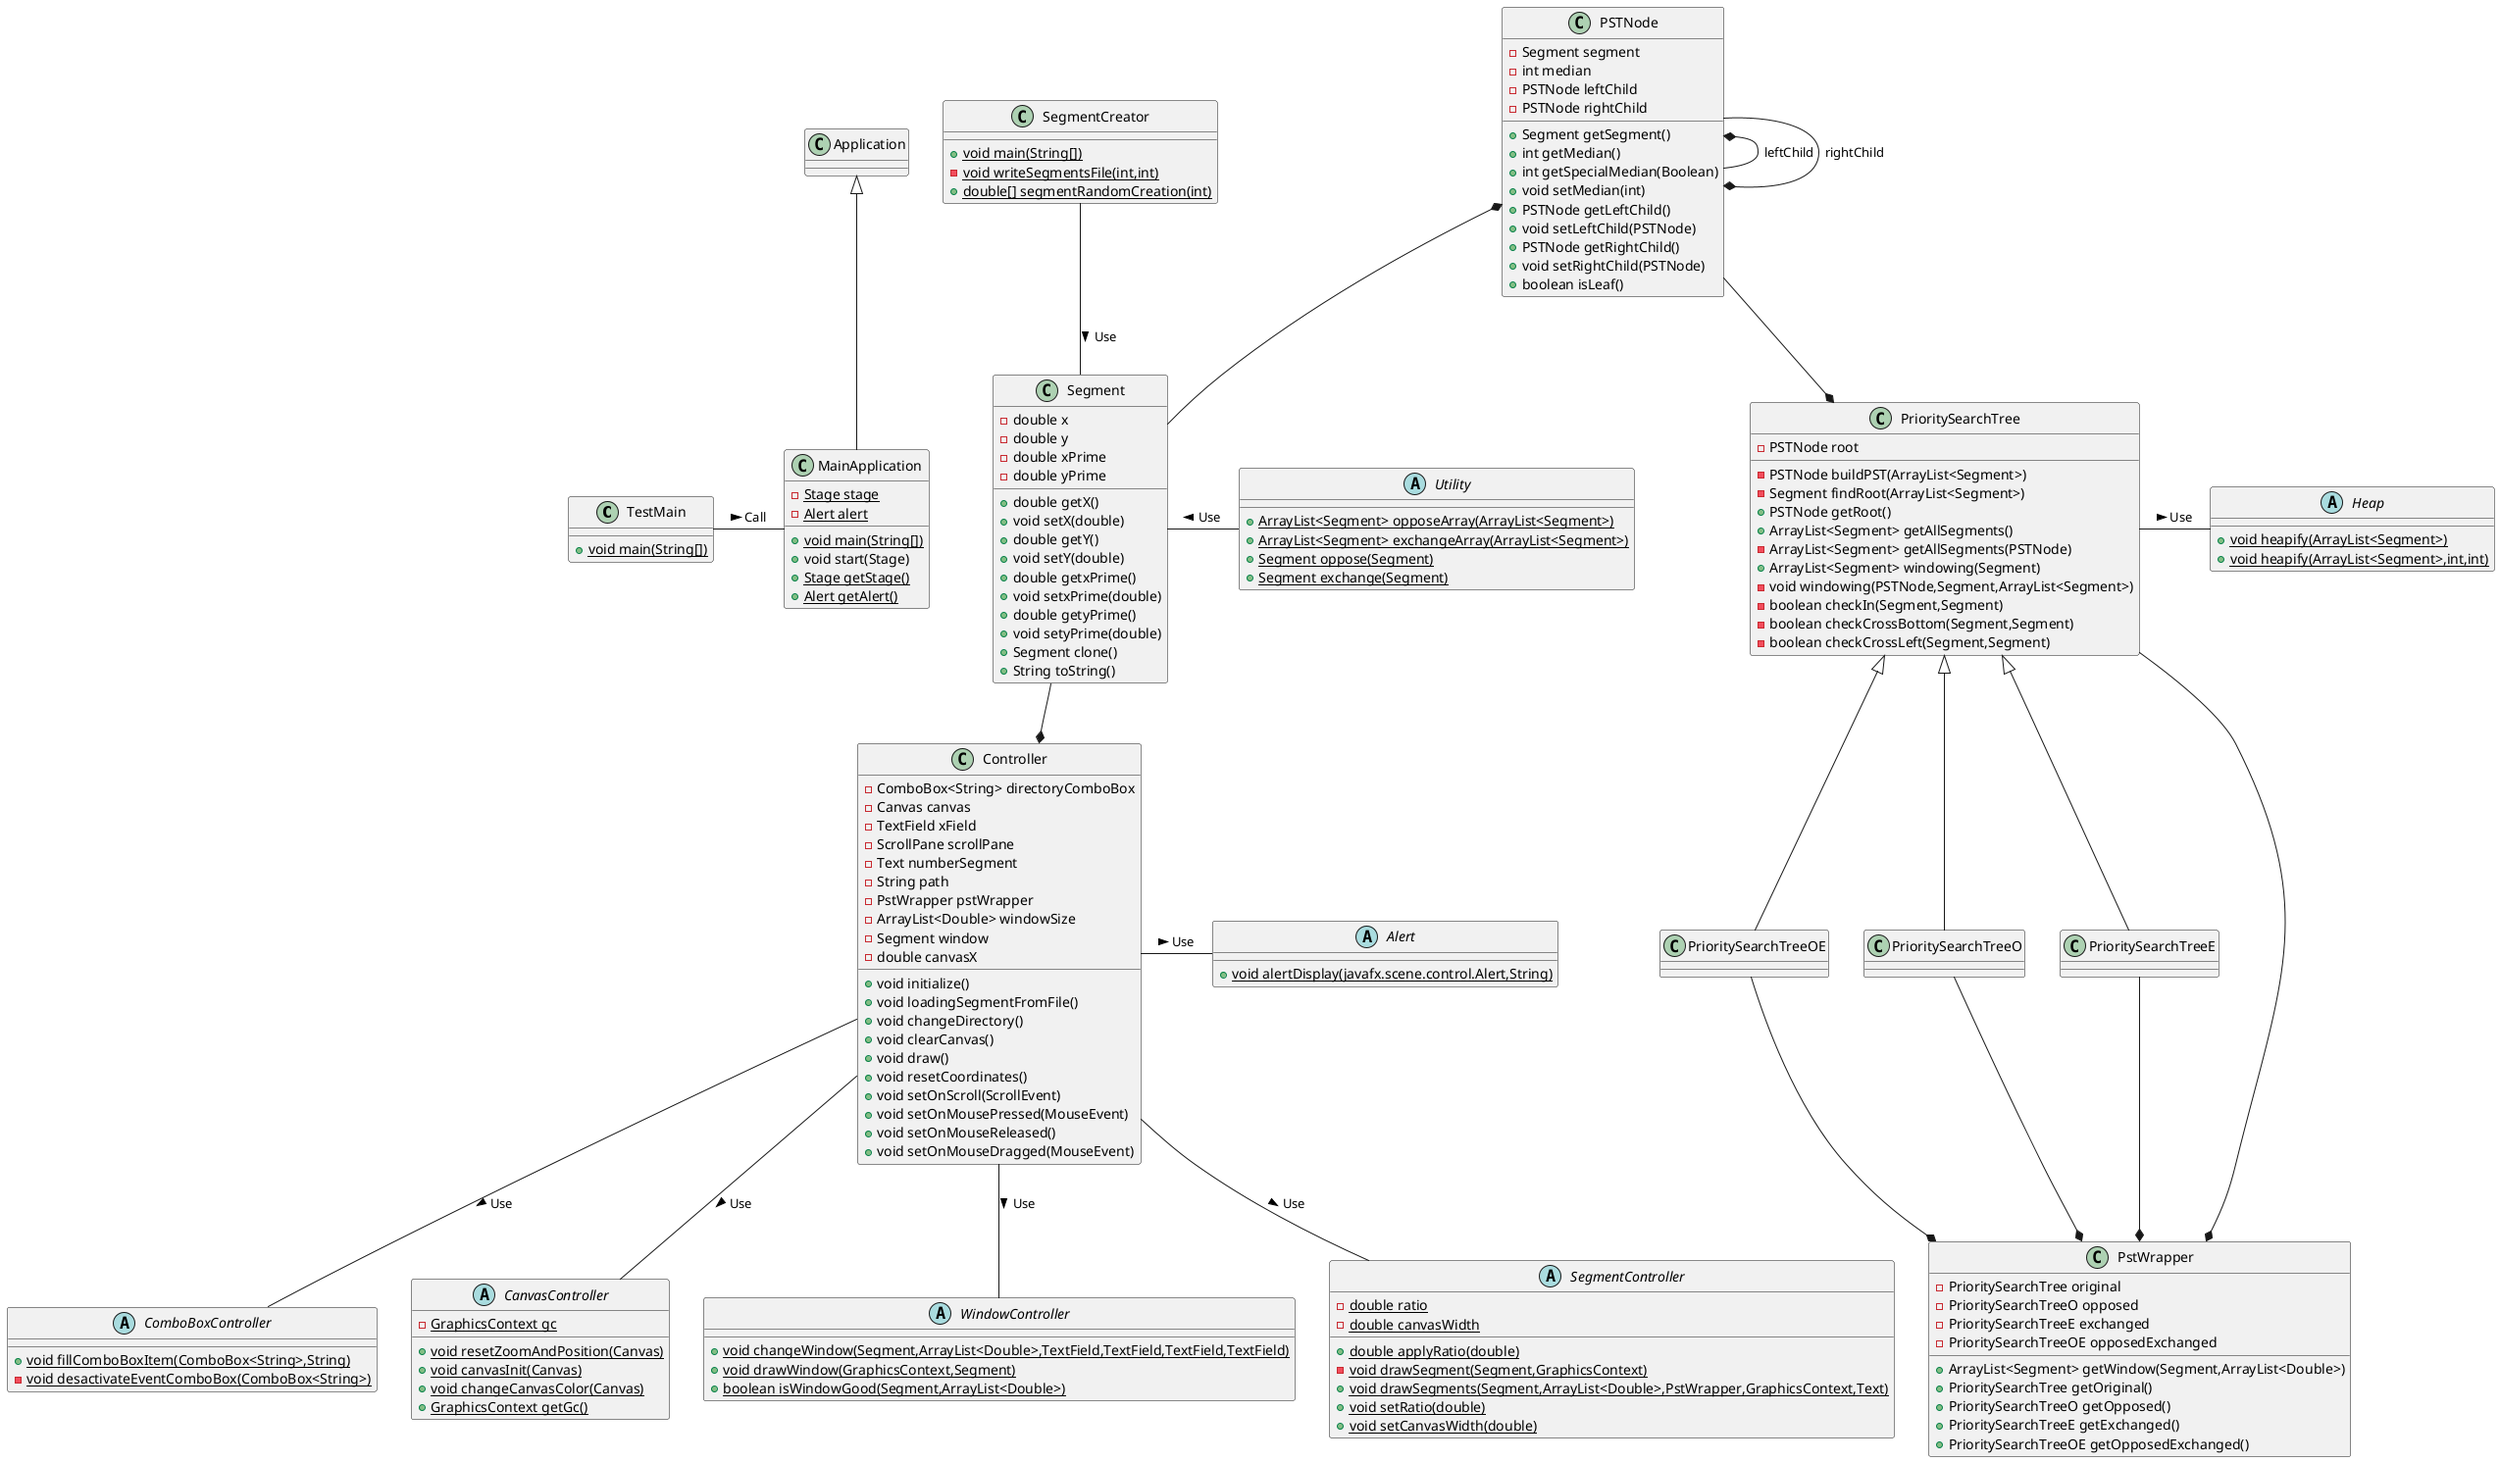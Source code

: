 @startuml
class TestMain {
+ {static} void main(String[])
}
abstract class ComboBoxController {
+ {static} void fillComboBoxItem(ComboBox<String>,String)
- {static} void desactivateEventComboBox(ComboBox<String>)
}
class PrioritySearchTreeOE {
}
class PrioritySearchTreeO {
}
abstract class Alert {
+ {static} void alertDisplay(javafx.scene.control.Alert,String)
}
abstract class CanvasController {
- {static} GraphicsContext gc
+ {static} void resetZoomAndPosition(Canvas)
+ {static} void canvasInit(Canvas)
+ {static} void changeCanvasColor(Canvas)
+ {static} GraphicsContext getGc()
}
class PrioritySearchTreeE {
}
class SegmentCreator {
+ {static} void main(String[])
- {static} void writeSegmentsFile(int,int)
+ {static} double[] segmentRandomCreation(int)
}
class PstWrapper {
- PrioritySearchTree original
- PrioritySearchTreeO opposed
- PrioritySearchTreeE exchanged
- PrioritySearchTreeOE opposedExchanged
+ ArrayList<Segment> getWindow(Segment,ArrayList<Double>)
+ PrioritySearchTree getOriginal()
+ PrioritySearchTreeO getOpposed()
+ PrioritySearchTreeE getExchanged()
+ PrioritySearchTreeOE getOpposedExchanged()
}
abstract class WindowController {
+ {static} void changeWindow(Segment,ArrayList<Double>,TextField,TextField,TextField,TextField)
+ {static} void drawWindow(GraphicsContext,Segment)
+ {static} boolean isWindowGood(Segment,ArrayList<Double>)
}
abstract class Utility {
+ {static} ArrayList<Segment> opposeArray(ArrayList<Segment>)
+ {static} ArrayList<Segment> exchangeArray(ArrayList<Segment>)
+ {static} Segment oppose(Segment)
+ {static} Segment exchange(Segment)
}
abstract class SegmentController {
- {static} double ratio
- {static} double canvasWidth
+ {static} double applyRatio(double)
- {static} void drawSegment(Segment,GraphicsContext)
+ {static} void drawSegments(Segment,ArrayList<Double>,PstWrapper,GraphicsContext,Text)
+ {static} void setRatio(double)
+ {static} void setCanvasWidth(double)
}
class PSTNode {
- Segment segment
- int median
- PSTNode leftChild
- PSTNode rightChild
+ Segment getSegment()
+ int getMedian()
+ int getSpecialMedian(Boolean)
+ void setMedian(int)
+ PSTNode getLeftChild()
+ void setLeftChild(PSTNode)
+ PSTNode getRightChild()
+ void setRightChild(PSTNode)
+ boolean isLeaf()
}
class Segment {
- double x
- double y
- double xPrime
- double yPrime
+ double getX()
+ void setX(double)
+ double getY()
+ void setY(double)
+ double getxPrime()
+ void setxPrime(double)
+ double getyPrime()
+ void setyPrime(double)
+ Segment clone()
+ String toString()
}
class Controller {
- ComboBox<String> directoryComboBox
- Canvas canvas
- TextField xField
- ScrollPane scrollPane
- Text numberSegment
- String path
- PstWrapper pstWrapper
- ArrayList<Double> windowSize
- Segment window
- double canvasX
+ void initialize()
+ void loadingSegmentFromFile()
+ void changeDirectory()
+ void clearCanvas()
+ void draw()
+ void resetCoordinates()
+ void setOnScroll(ScrollEvent)
+ void setOnMousePressed(MouseEvent)
+ void setOnMouseReleased()
+ void setOnMouseDragged(MouseEvent)
}
class MainApplication {
- {static} Stage stage
- {static} Alert alert
+ {static} void main(String[])
+ void start(Stage)
+ {static} Stage getStage()
+ {static} Alert getAlert()
}
abstract class Heap {
+ {static} void heapify(ArrayList<Segment>)
+ {static} void heapify(ArrayList<Segment>,int,int)
}
class PrioritySearchTree {
- PSTNode root
- PSTNode buildPST(ArrayList<Segment>)
- Segment findRoot(ArrayList<Segment>)
+ PSTNode getRoot()
+ ArrayList<Segment> getAllSegments()
- ArrayList<Segment> getAllSegments(PSTNode)
+ ArrayList<Segment> windowing(Segment)
- void windowing(PSTNode,Segment,ArrayList<Segment>)
- boolean checkIn(Segment,Segment)
- boolean checkCrossBottom(Segment,Segment)
- boolean checkCrossLeft(Segment,Segment)
}


PrioritySearchTree <|-- PrioritySearchTreeOE
PrioritySearchTree <|-- PrioritySearchTreeO
PrioritySearchTree <|-- PrioritySearchTreeE
PSTNode --* PrioritySearchTree
PSTNode *-- PSTNode : leftChild
PSTNode --* PSTNode : rightChild
PSTNode *-- Segment
Application <|-- MainApplication
TestMain - MainApplication : Call >
PrioritySearchTree --* PstWrapper
PrioritySearchTreeOE --* PstWrapper
PrioritySearchTreeO --* PstWrapper
PrioritySearchTreeE --* PstWrapper
Segment -  Utility : Use <
PrioritySearchTree - Heap : Use >
Controller - Alert : Use >
Controller -d- WindowController : Use >
Controller -d- SegmentController : Use >
Controller -d- CanvasController : Use >
Controller -d- ComboBoxController : Use >
Segment --* Controller
SegmentCreator -- Segment : Use >
@enduml